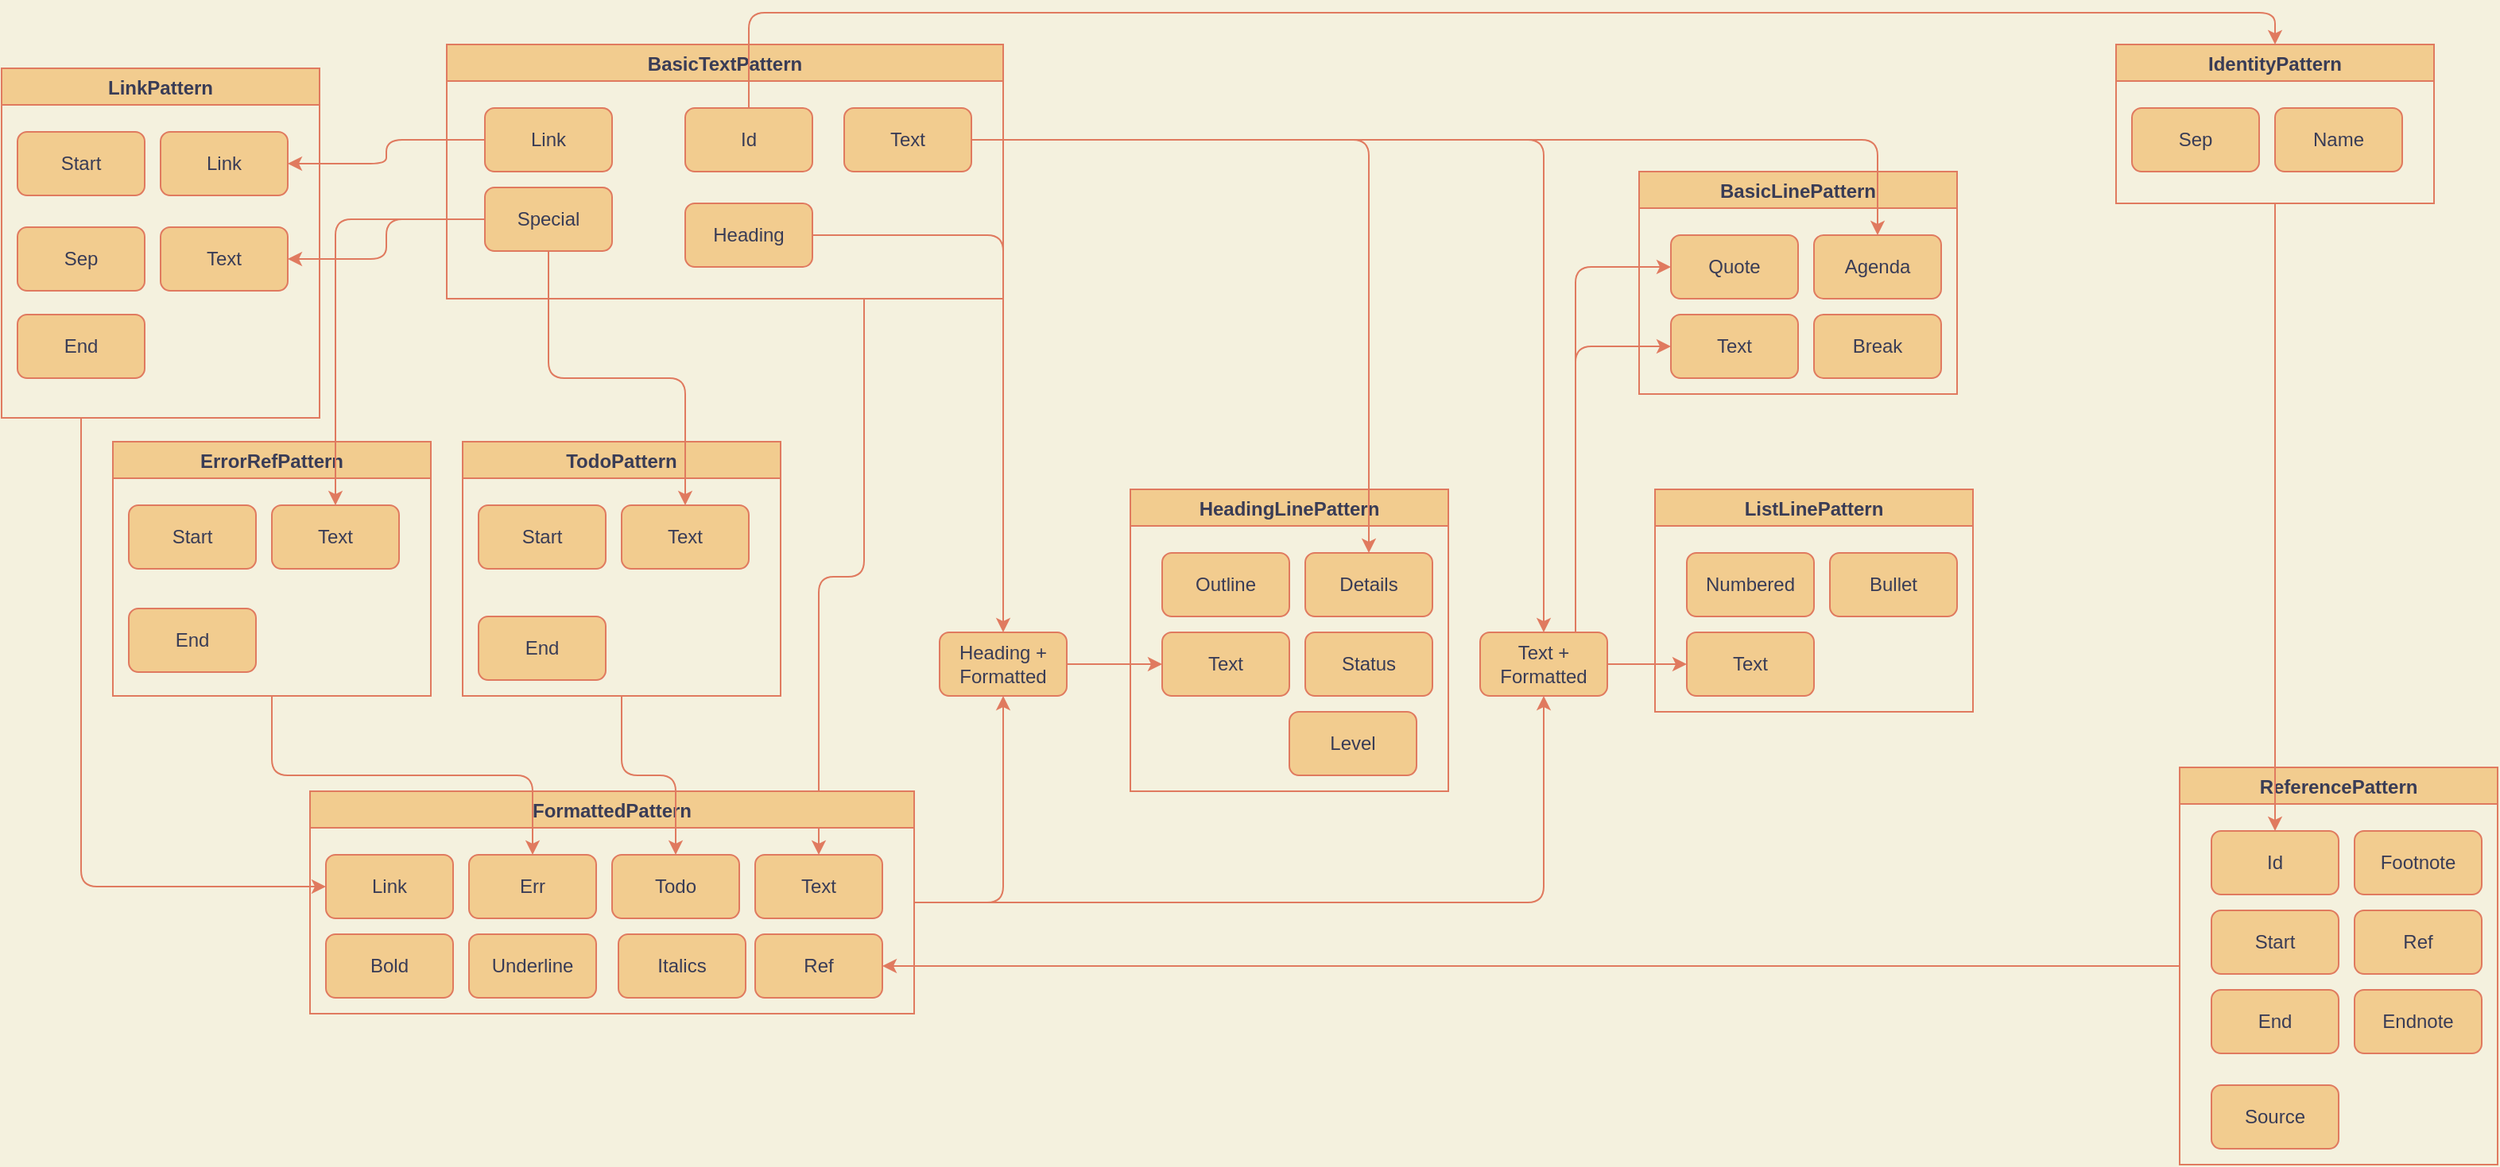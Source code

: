 <mxfile version="16.5.1" type="device" pages="2"><diagram id="-hf5MCHRX_Hj6VIlhwK4" name="Page-1"><mxGraphModel dx="1422" dy="872" grid="1" gridSize="10" guides="1" tooltips="1" connect="1" arrows="1" fold="1" page="1" pageScale="1" pageWidth="827" pageHeight="1169" background="#F4F1DE" math="0" shadow="0"><root><mxCell id="0"/><mxCell id="1" parent="0"/><mxCell id="5jJVZH3c_ZeK-FXzv31E-127" style="edgeStyle=orthogonalEdgeStyle;curved=0;rounded=1;sketch=0;orthogonalLoop=1;jettySize=auto;html=1;fontColor=#393C56;strokeColor=#E07A5F;fillColor=#F2CC8F;exitX=0.75;exitY=1;exitDx=0;exitDy=0;" parent="1" source="5jJVZH3c_ZeK-FXzv31E-66" target="5jJVZH3c_ZeK-FXzv31E-114" edge="1"><mxGeometry relative="1" as="geometry"><mxPoint x="570" y="460" as="sourcePoint"/></mxGeometry></mxCell><mxCell id="5jJVZH3c_ZeK-FXzv31E-66" value="BasicTextPattern" style="swimlane;rounded=0;sketch=0;fontColor=#393C56;strokeColor=#E07A5F;fillColor=#F2CC8F;" parent="1" vertex="1"><mxGeometry x="310" y="190" width="350" height="160" as="geometry"/></mxCell><mxCell id="5jJVZH3c_ZeK-FXzv31E-67" value="Id" style="rounded=1;whiteSpace=wrap;html=1;sketch=0;fontColor=#393C56;strokeColor=#E07A5F;fillColor=#F2CC8F;" parent="5jJVZH3c_ZeK-FXzv31E-66" vertex="1"><mxGeometry x="150" y="40" width="80" height="40" as="geometry"/></mxCell><mxCell id="5jJVZH3c_ZeK-FXzv31E-68" value="Link" style="rounded=1;whiteSpace=wrap;html=1;sketch=0;fontColor=#393C56;strokeColor=#E07A5F;fillColor=#F2CC8F;" parent="5jJVZH3c_ZeK-FXzv31E-66" vertex="1"><mxGeometry x="24" y="40" width="80" height="40" as="geometry"/></mxCell><mxCell id="5jJVZH3c_ZeK-FXzv31E-69" value="Special" style="rounded=1;whiteSpace=wrap;html=1;sketch=0;fontColor=#393C56;strokeColor=#E07A5F;fillColor=#F2CC8F;" parent="5jJVZH3c_ZeK-FXzv31E-66" vertex="1"><mxGeometry x="24" y="90" width="80" height="40" as="geometry"/></mxCell><mxCell id="5jJVZH3c_ZeK-FXzv31E-71" value="Heading" style="rounded=1;whiteSpace=wrap;html=1;sketch=0;fontColor=#393C56;strokeColor=#E07A5F;fillColor=#F2CC8F;" parent="5jJVZH3c_ZeK-FXzv31E-66" vertex="1"><mxGeometry x="150" y="100" width="80" height="40" as="geometry"/></mxCell><mxCell id="5jJVZH3c_ZeK-FXzv31E-70" value="Text" style="rounded=1;whiteSpace=wrap;html=1;sketch=0;fontColor=#393C56;strokeColor=#E07A5F;fillColor=#F2CC8F;" parent="5jJVZH3c_ZeK-FXzv31E-66" vertex="1"><mxGeometry x="250" y="40" width="80" height="40" as="geometry"/></mxCell><mxCell id="5jJVZH3c_ZeK-FXzv31E-73" value="IdentityPattern" style="swimlane;rounded=0;sketch=0;fontColor=#393C56;strokeColor=#E07A5F;fillColor=#F2CC8F;" parent="1" vertex="1"><mxGeometry x="1360" y="190" width="200" height="100" as="geometry"/></mxCell><mxCell id="5jJVZH3c_ZeK-FXzv31E-74" value="Sep" style="rounded=1;whiteSpace=wrap;html=1;sketch=0;fontColor=#393C56;strokeColor=#E07A5F;fillColor=#F2CC8F;" parent="5jJVZH3c_ZeK-FXzv31E-73" vertex="1"><mxGeometry x="10" y="40" width="80" height="40" as="geometry"/></mxCell><mxCell id="5jJVZH3c_ZeK-FXzv31E-75" value="Name" style="rounded=1;whiteSpace=wrap;html=1;sketch=0;fontColor=#393C56;strokeColor=#E07A5F;fillColor=#F2CC8F;" parent="5jJVZH3c_ZeK-FXzv31E-73" vertex="1"><mxGeometry x="100" y="40" width="80" height="40" as="geometry"/></mxCell><mxCell id="5jJVZH3c_ZeK-FXzv31E-76" style="edgeStyle=orthogonalEdgeStyle;curved=0;rounded=1;sketch=0;orthogonalLoop=1;jettySize=auto;html=1;fontColor=#393C56;strokeColor=#E07A5F;fillColor=#F2CC8F;exitX=0.5;exitY=0;exitDx=0;exitDy=0;entryX=0.5;entryY=0;entryDx=0;entryDy=0;" parent="1" source="5jJVZH3c_ZeK-FXzv31E-67" target="5jJVZH3c_ZeK-FXzv31E-73" edge="1"><mxGeometry relative="1" as="geometry"/></mxCell><mxCell id="5jJVZH3c_ZeK-FXzv31E-101" style="edgeStyle=orthogonalEdgeStyle;curved=0;rounded=1;sketch=0;orthogonalLoop=1;jettySize=auto;html=1;fontColor=#393C56;strokeColor=#E07A5F;fillColor=#F2CC8F;entryX=0;entryY=0.5;entryDx=0;entryDy=0;exitX=0.25;exitY=1;exitDx=0;exitDy=0;" parent="1" source="5jJVZH3c_ZeK-FXzv31E-77" target="5jJVZH3c_ZeK-FXzv31E-98" edge="1"><mxGeometry relative="1" as="geometry"/></mxCell><mxCell id="5jJVZH3c_ZeK-FXzv31E-77" value="LinkPattern" style="swimlane;rounded=0;sketch=0;fontColor=#393C56;strokeColor=#E07A5F;fillColor=#F2CC8F;" parent="1" vertex="1"><mxGeometry x="30" y="205" width="200" height="220" as="geometry"/></mxCell><mxCell id="5jJVZH3c_ZeK-FXzv31E-78" value="Start" style="rounded=1;whiteSpace=wrap;html=1;sketch=0;fontColor=#393C56;strokeColor=#E07A5F;fillColor=#F2CC8F;" parent="5jJVZH3c_ZeK-FXzv31E-77" vertex="1"><mxGeometry x="10" y="40" width="80" height="40" as="geometry"/></mxCell><mxCell id="5jJVZH3c_ZeK-FXzv31E-79" value="Link" style="rounded=1;whiteSpace=wrap;html=1;sketch=0;fontColor=#393C56;strokeColor=#E07A5F;fillColor=#F2CC8F;" parent="5jJVZH3c_ZeK-FXzv31E-77" vertex="1"><mxGeometry x="100" y="40" width="80" height="40" as="geometry"/></mxCell><mxCell id="5jJVZH3c_ZeK-FXzv31E-81" value="Sep" style="rounded=1;whiteSpace=wrap;html=1;sketch=0;fontColor=#393C56;strokeColor=#E07A5F;fillColor=#F2CC8F;" parent="5jJVZH3c_ZeK-FXzv31E-77" vertex="1"><mxGeometry x="10" y="100" width="80" height="40" as="geometry"/></mxCell><mxCell id="5jJVZH3c_ZeK-FXzv31E-82" value="Text" style="rounded=1;whiteSpace=wrap;html=1;sketch=0;fontColor=#393C56;strokeColor=#E07A5F;fillColor=#F2CC8F;" parent="5jJVZH3c_ZeK-FXzv31E-77" vertex="1"><mxGeometry x="100" y="100" width="80" height="40" as="geometry"/></mxCell><mxCell id="5jJVZH3c_ZeK-FXzv31E-83" value="End" style="rounded=1;whiteSpace=wrap;html=1;sketch=0;fontColor=#393C56;strokeColor=#E07A5F;fillColor=#F2CC8F;" parent="5jJVZH3c_ZeK-FXzv31E-77" vertex="1"><mxGeometry x="10" y="155" width="80" height="40" as="geometry"/></mxCell><mxCell id="5jJVZH3c_ZeK-FXzv31E-80" style="edgeStyle=orthogonalEdgeStyle;curved=0;rounded=1;sketch=0;orthogonalLoop=1;jettySize=auto;html=1;fontColor=#393C56;strokeColor=#E07A5F;fillColor=#F2CC8F;" parent="1" source="5jJVZH3c_ZeK-FXzv31E-68" target="5jJVZH3c_ZeK-FXzv31E-79" edge="1"><mxGeometry relative="1" as="geometry"/></mxCell><mxCell id="5jJVZH3c_ZeK-FXzv31E-84" style="edgeStyle=orthogonalEdgeStyle;curved=0;rounded=1;sketch=0;orthogonalLoop=1;jettySize=auto;html=1;fontColor=#393C56;strokeColor=#E07A5F;fillColor=#F2CC8F;" parent="1" source="5jJVZH3c_ZeK-FXzv31E-69" target="5jJVZH3c_ZeK-FXzv31E-82" edge="1"><mxGeometry relative="1" as="geometry"/></mxCell><mxCell id="5jJVZH3c_ZeK-FXzv31E-145" style="edgeStyle=orthogonalEdgeStyle;curved=0;rounded=1;sketch=0;orthogonalLoop=1;jettySize=auto;html=1;fontColor=#393C56;strokeColor=#E07A5F;fillColor=#F2CC8F;" parent="1" source="5jJVZH3c_ZeK-FXzv31E-94" target="5jJVZH3c_ZeK-FXzv31E-143" edge="1"><mxGeometry relative="1" as="geometry"/></mxCell><mxCell id="5jJVZH3c_ZeK-FXzv31E-148" style="edgeStyle=orthogonalEdgeStyle;curved=0;rounded=1;sketch=0;orthogonalLoop=1;jettySize=auto;html=1;fontColor=#393C56;strokeColor=#E07A5F;fillColor=#F2CC8F;" parent="1" source="5jJVZH3c_ZeK-FXzv31E-94" target="5jJVZH3c_ZeK-FXzv31E-147" edge="1"><mxGeometry relative="1" as="geometry"/></mxCell><mxCell id="5jJVZH3c_ZeK-FXzv31E-94" value="FormattedPattern" style="swimlane;rounded=0;sketch=0;fontColor=#393C56;strokeColor=#E07A5F;fillColor=#F2CC8F;" parent="1" vertex="1"><mxGeometry x="224" y="660" width="380" height="140" as="geometry"/></mxCell><mxCell id="5jJVZH3c_ZeK-FXzv31E-97" value="Italics" style="rounded=1;whiteSpace=wrap;html=1;sketch=0;fontColor=#393C56;strokeColor=#E07A5F;fillColor=#F2CC8F;" parent="5jJVZH3c_ZeK-FXzv31E-94" vertex="1"><mxGeometry x="194" y="90" width="80" height="40" as="geometry"/></mxCell><mxCell id="5jJVZH3c_ZeK-FXzv31E-98" value="Link" style="rounded=1;whiteSpace=wrap;html=1;sketch=0;fontColor=#393C56;strokeColor=#E07A5F;fillColor=#F2CC8F;" parent="5jJVZH3c_ZeK-FXzv31E-94" vertex="1"><mxGeometry x="10" y="40" width="80" height="40" as="geometry"/></mxCell><mxCell id="5jJVZH3c_ZeK-FXzv31E-99" value="Err" style="rounded=1;whiteSpace=wrap;html=1;sketch=0;fontColor=#393C56;strokeColor=#E07A5F;fillColor=#F2CC8F;" parent="5jJVZH3c_ZeK-FXzv31E-94" vertex="1"><mxGeometry x="100" y="40" width="80" height="40" as="geometry"/></mxCell><mxCell id="5jJVZH3c_ZeK-FXzv31E-96" value="Underline" style="rounded=1;whiteSpace=wrap;html=1;sketch=0;fontColor=#393C56;strokeColor=#E07A5F;fillColor=#F2CC8F;" parent="5jJVZH3c_ZeK-FXzv31E-94" vertex="1"><mxGeometry x="100" y="90" width="80" height="40" as="geometry"/></mxCell><mxCell id="5jJVZH3c_ZeK-FXzv31E-114" value="Text" style="rounded=1;whiteSpace=wrap;html=1;sketch=0;fontColor=#393C56;strokeColor=#E07A5F;fillColor=#F2CC8F;" parent="5jJVZH3c_ZeK-FXzv31E-94" vertex="1"><mxGeometry x="280" y="40" width="80" height="40" as="geometry"/></mxCell><mxCell id="5jJVZH3c_ZeK-FXzv31E-126" value="Ref" style="rounded=1;whiteSpace=wrap;html=1;sketch=0;fontColor=#393C56;strokeColor=#E07A5F;fillColor=#F2CC8F;" parent="5jJVZH3c_ZeK-FXzv31E-94" vertex="1"><mxGeometry x="280" y="90" width="80" height="40" as="geometry"/></mxCell><mxCell id="5jJVZH3c_ZeK-FXzv31E-128" value="Todo" style="rounded=1;whiteSpace=wrap;html=1;sketch=0;fontColor=#393C56;strokeColor=#E07A5F;fillColor=#F2CC8F;" parent="5jJVZH3c_ZeK-FXzv31E-94" vertex="1"><mxGeometry x="190" y="40" width="80" height="40" as="geometry"/></mxCell><mxCell id="5jJVZH3c_ZeK-FXzv31E-95" value="Bold" style="rounded=1;whiteSpace=wrap;html=1;sketch=0;fontColor=#393C56;strokeColor=#E07A5F;fillColor=#F2CC8F;" parent="5jJVZH3c_ZeK-FXzv31E-94" vertex="1"><mxGeometry x="10" y="90" width="80" height="40" as="geometry"/></mxCell><mxCell id="5jJVZH3c_ZeK-FXzv31E-108" style="edgeStyle=orthogonalEdgeStyle;curved=0;rounded=1;sketch=0;orthogonalLoop=1;jettySize=auto;html=1;fontColor=#393C56;strokeColor=#E07A5F;fillColor=#F2CC8F;exitX=0.5;exitY=1;exitDx=0;exitDy=0;" parent="1" source="5jJVZH3c_ZeK-FXzv31E-103" target="5jJVZH3c_ZeK-FXzv31E-99" edge="1"><mxGeometry relative="1" as="geometry"/></mxCell><mxCell id="5jJVZH3c_ZeK-FXzv31E-103" value="ErrorRefPattern" style="swimlane;rounded=0;sketch=0;fontColor=#393C56;strokeColor=#E07A5F;fillColor=#F2CC8F;startSize=23;" parent="1" vertex="1"><mxGeometry x="100" y="440" width="200" height="160" as="geometry"/></mxCell><mxCell id="5jJVZH3c_ZeK-FXzv31E-104" value="Start" style="rounded=1;whiteSpace=wrap;html=1;sketch=0;fontColor=#393C56;strokeColor=#E07A5F;fillColor=#F2CC8F;" parent="5jJVZH3c_ZeK-FXzv31E-103" vertex="1"><mxGeometry x="10" y="40" width="80" height="40" as="geometry"/></mxCell><mxCell id="5jJVZH3c_ZeK-FXzv31E-105" value="Text" style="rounded=1;whiteSpace=wrap;html=1;sketch=0;fontColor=#393C56;strokeColor=#E07A5F;fillColor=#F2CC8F;" parent="5jJVZH3c_ZeK-FXzv31E-103" vertex="1"><mxGeometry x="100" y="40" width="80" height="40" as="geometry"/></mxCell><mxCell id="5jJVZH3c_ZeK-FXzv31E-106" value="End" style="rounded=1;whiteSpace=wrap;html=1;sketch=0;fontColor=#393C56;strokeColor=#E07A5F;fillColor=#F2CC8F;" parent="5jJVZH3c_ZeK-FXzv31E-103" vertex="1"><mxGeometry x="10" y="105" width="80" height="40" as="geometry"/></mxCell><mxCell id="5jJVZH3c_ZeK-FXzv31E-107" style="edgeStyle=orthogonalEdgeStyle;curved=0;rounded=1;sketch=0;orthogonalLoop=1;jettySize=auto;html=1;fontColor=#393C56;strokeColor=#E07A5F;fillColor=#F2CC8F;" parent="1" source="5jJVZH3c_ZeK-FXzv31E-69" target="5jJVZH3c_ZeK-FXzv31E-105" edge="1"><mxGeometry relative="1" as="geometry"/></mxCell><mxCell id="5jJVZH3c_ZeK-FXzv31E-129" style="edgeStyle=orthogonalEdgeStyle;curved=0;rounded=1;sketch=0;orthogonalLoop=1;jettySize=auto;html=1;fontColor=#393C56;strokeColor=#E07A5F;fillColor=#F2CC8F;" parent="1" source="5jJVZH3c_ZeK-FXzv31E-109" target="5jJVZH3c_ZeK-FXzv31E-128" edge="1"><mxGeometry relative="1" as="geometry"/></mxCell><mxCell id="5jJVZH3c_ZeK-FXzv31E-109" value="TodoPattern" style="swimlane;rounded=0;sketch=0;fontColor=#393C56;strokeColor=#E07A5F;fillColor=#F2CC8F;startSize=23;" parent="1" vertex="1"><mxGeometry x="320" y="440" width="200" height="160" as="geometry"/></mxCell><mxCell id="5jJVZH3c_ZeK-FXzv31E-110" value="Start" style="rounded=1;whiteSpace=wrap;html=1;sketch=0;fontColor=#393C56;strokeColor=#E07A5F;fillColor=#F2CC8F;" parent="5jJVZH3c_ZeK-FXzv31E-109" vertex="1"><mxGeometry x="10" y="40" width="80" height="40" as="geometry"/></mxCell><mxCell id="5jJVZH3c_ZeK-FXzv31E-111" value="Text" style="rounded=1;whiteSpace=wrap;html=1;sketch=0;fontColor=#393C56;strokeColor=#E07A5F;fillColor=#F2CC8F;" parent="5jJVZH3c_ZeK-FXzv31E-109" vertex="1"><mxGeometry x="100" y="40" width="80" height="40" as="geometry"/></mxCell><mxCell id="5jJVZH3c_ZeK-FXzv31E-112" value="End" style="rounded=1;whiteSpace=wrap;html=1;sketch=0;fontColor=#393C56;strokeColor=#E07A5F;fillColor=#F2CC8F;" parent="5jJVZH3c_ZeK-FXzv31E-109" vertex="1"><mxGeometry x="10" y="110" width="80" height="40" as="geometry"/></mxCell><mxCell id="5jJVZH3c_ZeK-FXzv31E-113" style="edgeStyle=orthogonalEdgeStyle;curved=0;rounded=1;sketch=0;orthogonalLoop=1;jettySize=auto;html=1;fontColor=#393C56;strokeColor=#E07A5F;fillColor=#F2CC8F;exitX=0.5;exitY=1;exitDx=0;exitDy=0;" parent="1" source="5jJVZH3c_ZeK-FXzv31E-69" target="5jJVZH3c_ZeK-FXzv31E-111" edge="1"><mxGeometry relative="1" as="geometry"/></mxCell><mxCell id="5jJVZH3c_ZeK-FXzv31E-125" style="edgeStyle=orthogonalEdgeStyle;curved=0;rounded=1;sketch=0;orthogonalLoop=1;jettySize=auto;html=1;fontColor=#393C56;strokeColor=#E07A5F;fillColor=#F2CC8F;" parent="1" source="5jJVZH3c_ZeK-FXzv31E-116" target="5jJVZH3c_ZeK-FXzv31E-126" edge="1"><mxGeometry relative="1" as="geometry"><mxPoint x="570" y="1040" as="targetPoint"/></mxGeometry></mxCell><mxCell id="5jJVZH3c_ZeK-FXzv31E-116" value="ReferencePattern" style="swimlane;rounded=0;sketch=0;fontColor=#393C56;strokeColor=#E07A5F;fillColor=#F2CC8F;" parent="1" vertex="1"><mxGeometry x="1400" y="645" width="200" height="250" as="geometry"/></mxCell><mxCell id="5jJVZH3c_ZeK-FXzv31E-117" value="Footnote" style="rounded=1;whiteSpace=wrap;html=1;sketch=0;fontColor=#393C56;strokeColor=#E07A5F;fillColor=#F2CC8F;" parent="5jJVZH3c_ZeK-FXzv31E-116" vertex="1"><mxGeometry x="110" y="40" width="80" height="40" as="geometry"/></mxCell><mxCell id="5jJVZH3c_ZeK-FXzv31E-118" value="Endnote" style="rounded=1;whiteSpace=wrap;html=1;sketch=0;fontColor=#393C56;strokeColor=#E07A5F;fillColor=#F2CC8F;" parent="5jJVZH3c_ZeK-FXzv31E-116" vertex="1"><mxGeometry x="110" y="140" width="80" height="40" as="geometry"/></mxCell><mxCell id="5jJVZH3c_ZeK-FXzv31E-119" value="Source" style="rounded=1;whiteSpace=wrap;html=1;sketch=0;fontColor=#393C56;strokeColor=#E07A5F;fillColor=#F2CC8F;" parent="5jJVZH3c_ZeK-FXzv31E-116" vertex="1"><mxGeometry x="20" y="200" width="80" height="40" as="geometry"/></mxCell><mxCell id="5jJVZH3c_ZeK-FXzv31E-120" value="Ref" style="rounded=1;whiteSpace=wrap;html=1;sketch=0;fontColor=#393C56;strokeColor=#E07A5F;fillColor=#F2CC8F;" parent="5jJVZH3c_ZeK-FXzv31E-116" vertex="1"><mxGeometry x="110" y="90" width="80" height="40" as="geometry"/></mxCell><mxCell id="5jJVZH3c_ZeK-FXzv31E-121" value="Start" style="rounded=1;whiteSpace=wrap;html=1;sketch=0;fontColor=#393C56;strokeColor=#E07A5F;fillColor=#F2CC8F;" parent="5jJVZH3c_ZeK-FXzv31E-116" vertex="1"><mxGeometry x="20" y="90" width="80" height="40" as="geometry"/></mxCell><mxCell id="5jJVZH3c_ZeK-FXzv31E-124" value="End" style="rounded=1;whiteSpace=wrap;html=1;sketch=0;fontColor=#393C56;strokeColor=#E07A5F;fillColor=#F2CC8F;" parent="5jJVZH3c_ZeK-FXzv31E-116" vertex="1"><mxGeometry x="20" y="140" width="80" height="40" as="geometry"/></mxCell><mxCell id="5jJVZH3c_ZeK-FXzv31E-122" value="Id" style="rounded=1;whiteSpace=wrap;html=1;sketch=0;fontColor=#393C56;strokeColor=#E07A5F;fillColor=#F2CC8F;" parent="5jJVZH3c_ZeK-FXzv31E-116" vertex="1"><mxGeometry x="20" y="40" width="80" height="40" as="geometry"/></mxCell><mxCell id="5jJVZH3c_ZeK-FXzv31E-123" style="edgeStyle=orthogonalEdgeStyle;curved=0;rounded=1;sketch=0;orthogonalLoop=1;jettySize=auto;html=1;fontColor=#393C56;strokeColor=#E07A5F;fillColor=#F2CC8F;" parent="1" source="5jJVZH3c_ZeK-FXzv31E-73" target="5jJVZH3c_ZeK-FXzv31E-122" edge="1"><mxGeometry relative="1" as="geometry"/></mxCell><mxCell id="5jJVZH3c_ZeK-FXzv31E-132" value="HeadingLinePattern" style="swimlane;rounded=0;sketch=0;fontColor=#393C56;strokeColor=#E07A5F;fillColor=#F2CC8F;" parent="1" vertex="1"><mxGeometry x="740" y="470" width="200" height="190" as="geometry"/></mxCell><mxCell id="5jJVZH3c_ZeK-FXzv31E-133" value="Level" style="rounded=1;whiteSpace=wrap;html=1;sketch=0;fontColor=#393C56;strokeColor=#E07A5F;fillColor=#F2CC8F;" parent="5jJVZH3c_ZeK-FXzv31E-132" vertex="1"><mxGeometry x="100" y="140" width="80" height="40" as="geometry"/></mxCell><mxCell id="5jJVZH3c_ZeK-FXzv31E-136" value="Status" style="rounded=1;whiteSpace=wrap;html=1;sketch=0;fontColor=#393C56;strokeColor=#E07A5F;fillColor=#F2CC8F;" parent="5jJVZH3c_ZeK-FXzv31E-132" vertex="1"><mxGeometry x="110" y="90" width="80" height="40" as="geometry"/></mxCell><mxCell id="5jJVZH3c_ZeK-FXzv31E-137" value="Text" style="rounded=1;whiteSpace=wrap;html=1;sketch=0;fontColor=#393C56;strokeColor=#E07A5F;fillColor=#F2CC8F;" parent="5jJVZH3c_ZeK-FXzv31E-132" vertex="1"><mxGeometry x="20" y="90" width="80" height="40" as="geometry"/></mxCell><mxCell id="5jJVZH3c_ZeK-FXzv31E-139" value="Outline" style="rounded=1;whiteSpace=wrap;html=1;sketch=0;fontColor=#393C56;strokeColor=#E07A5F;fillColor=#F2CC8F;" parent="5jJVZH3c_ZeK-FXzv31E-132" vertex="1"><mxGeometry x="20" y="40" width="80" height="40" as="geometry"/></mxCell><mxCell id="5jJVZH3c_ZeK-FXzv31E-138" value="Details" style="rounded=1;whiteSpace=wrap;html=1;sketch=0;fontColor=#393C56;strokeColor=#E07A5F;fillColor=#F2CC8F;" parent="5jJVZH3c_ZeK-FXzv31E-132" vertex="1"><mxGeometry x="110" y="40" width="80" height="40" as="geometry"/></mxCell><mxCell id="5jJVZH3c_ZeK-FXzv31E-141" style="edgeStyle=orthogonalEdgeStyle;curved=0;rounded=1;sketch=0;orthogonalLoop=1;jettySize=auto;html=1;fontColor=#393C56;strokeColor=#E07A5F;fillColor=#F2CC8F;" parent="1" source="5jJVZH3c_ZeK-FXzv31E-70" target="5jJVZH3c_ZeK-FXzv31E-138" edge="1"><mxGeometry relative="1" as="geometry"/></mxCell><mxCell id="5jJVZH3c_ZeK-FXzv31E-146" style="edgeStyle=orthogonalEdgeStyle;curved=0;rounded=1;sketch=0;orthogonalLoop=1;jettySize=auto;html=1;fontColor=#393C56;strokeColor=#E07A5F;fillColor=#F2CC8F;" parent="1" source="5jJVZH3c_ZeK-FXzv31E-143" target="5jJVZH3c_ZeK-FXzv31E-137" edge="1"><mxGeometry relative="1" as="geometry"/></mxCell><mxCell id="5jJVZH3c_ZeK-FXzv31E-143" value="Heading +&lt;br&gt;Formatted" style="rounded=1;whiteSpace=wrap;html=1;sketch=0;fontColor=#393C56;strokeColor=#E07A5F;fillColor=#F2CC8F;" parent="1" vertex="1"><mxGeometry x="620" y="560" width="80" height="40" as="geometry"/></mxCell><mxCell id="5jJVZH3c_ZeK-FXzv31E-144" style="edgeStyle=orthogonalEdgeStyle;curved=0;rounded=1;sketch=0;orthogonalLoop=1;jettySize=auto;html=1;fontColor=#393C56;strokeColor=#E07A5F;fillColor=#F2CC8F;" parent="1" source="5jJVZH3c_ZeK-FXzv31E-71" target="5jJVZH3c_ZeK-FXzv31E-143" edge="1"><mxGeometry relative="1" as="geometry"/></mxCell><mxCell id="5jJVZH3c_ZeK-FXzv31E-156" style="edgeStyle=orthogonalEdgeStyle;curved=0;rounded=1;sketch=0;orthogonalLoop=1;jettySize=auto;html=1;entryX=0;entryY=0.5;entryDx=0;entryDy=0;fontColor=#393C56;strokeColor=#E07A5F;fillColor=#F2CC8F;" parent="1" source="5jJVZH3c_ZeK-FXzv31E-147" target="5jJVZH3c_ZeK-FXzv31E-153" edge="1"><mxGeometry relative="1" as="geometry"/></mxCell><mxCell id="5jJVZH3c_ZeK-FXzv31E-161" style="edgeStyle=orthogonalEdgeStyle;curved=0;rounded=1;sketch=0;orthogonalLoop=1;jettySize=auto;html=1;exitX=0.75;exitY=0;exitDx=0;exitDy=0;entryX=0;entryY=0.5;entryDx=0;entryDy=0;fontColor=#393C56;strokeColor=#E07A5F;fillColor=#F2CC8F;" parent="1" source="5jJVZH3c_ZeK-FXzv31E-147" target="5jJVZH3c_ZeK-FXzv31E-158" edge="1"><mxGeometry relative="1" as="geometry"/></mxCell><mxCell id="PdcbmuC1NN8LGSXl7S_l-1" style="edgeStyle=orthogonalEdgeStyle;curved=0;rounded=1;sketch=0;orthogonalLoop=1;jettySize=auto;html=1;exitX=0.75;exitY=0;exitDx=0;exitDy=0;entryX=0;entryY=0.5;entryDx=0;entryDy=0;fontColor=#393C56;strokeColor=#E07A5F;fillColor=#F2CC8F;" edge="1" parent="1" source="5jJVZH3c_ZeK-FXzv31E-147" target="5jJVZH3c_ZeK-FXzv31E-159"><mxGeometry relative="1" as="geometry"/></mxCell><mxCell id="5jJVZH3c_ZeK-FXzv31E-147" value="Text +&lt;br&gt;Formatted" style="rounded=1;whiteSpace=wrap;html=1;sketch=0;fontColor=#393C56;strokeColor=#E07A5F;fillColor=#F2CC8F;" parent="1" vertex="1"><mxGeometry x="960" y="560" width="80" height="40" as="geometry"/></mxCell><mxCell id="5jJVZH3c_ZeK-FXzv31E-149" style="edgeStyle=orthogonalEdgeStyle;curved=0;rounded=1;sketch=0;orthogonalLoop=1;jettySize=auto;html=1;fontColor=#393C56;strokeColor=#E07A5F;fillColor=#F2CC8F;" parent="1" source="5jJVZH3c_ZeK-FXzv31E-70" target="5jJVZH3c_ZeK-FXzv31E-147" edge="1"><mxGeometry relative="1" as="geometry"/></mxCell><mxCell id="5jJVZH3c_ZeK-FXzv31E-150" value="ListLinePattern" style="swimlane;rounded=0;sketch=0;fontColor=#393C56;strokeColor=#E07A5F;fillColor=#F2CC8F;" parent="1" vertex="1"><mxGeometry x="1070" y="470" width="200" height="140" as="geometry"/></mxCell><mxCell id="5jJVZH3c_ZeK-FXzv31E-153" value="Text" style="rounded=1;whiteSpace=wrap;html=1;sketch=0;fontColor=#393C56;strokeColor=#E07A5F;fillColor=#F2CC8F;" parent="5jJVZH3c_ZeK-FXzv31E-150" vertex="1"><mxGeometry x="20" y="90" width="80" height="40" as="geometry"/></mxCell><mxCell id="5jJVZH3c_ZeK-FXzv31E-154" value="Numbered" style="rounded=1;whiteSpace=wrap;html=1;sketch=0;fontColor=#393C56;strokeColor=#E07A5F;fillColor=#F2CC8F;" parent="5jJVZH3c_ZeK-FXzv31E-150" vertex="1"><mxGeometry x="20" y="40" width="80" height="40" as="geometry"/></mxCell><mxCell id="5jJVZH3c_ZeK-FXzv31E-155" value="Bullet" style="rounded=1;whiteSpace=wrap;html=1;sketch=0;fontColor=#393C56;strokeColor=#E07A5F;fillColor=#F2CC8F;" parent="5jJVZH3c_ZeK-FXzv31E-150" vertex="1"><mxGeometry x="110" y="40" width="80" height="40" as="geometry"/></mxCell><mxCell id="5jJVZH3c_ZeK-FXzv31E-157" value="BasicLinePattern" style="swimlane;rounded=0;sketch=0;fontColor=#393C56;strokeColor=#E07A5F;fillColor=#F2CC8F;" parent="1" vertex="1"><mxGeometry x="1060" y="270" width="200" height="140" as="geometry"/></mxCell><mxCell id="5jJVZH3c_ZeK-FXzv31E-158" value="Text" style="rounded=1;whiteSpace=wrap;html=1;sketch=0;fontColor=#393C56;strokeColor=#E07A5F;fillColor=#F2CC8F;" parent="5jJVZH3c_ZeK-FXzv31E-157" vertex="1"><mxGeometry x="20" y="90" width="80" height="40" as="geometry"/></mxCell><mxCell id="5jJVZH3c_ZeK-FXzv31E-159" value="Quote" style="rounded=1;whiteSpace=wrap;html=1;sketch=0;fontColor=#393C56;strokeColor=#E07A5F;fillColor=#F2CC8F;" parent="5jJVZH3c_ZeK-FXzv31E-157" vertex="1"><mxGeometry x="20" y="40" width="80" height="40" as="geometry"/></mxCell><mxCell id="5jJVZH3c_ZeK-FXzv31E-160" value="Agenda" style="rounded=1;whiteSpace=wrap;html=1;sketch=0;fontColor=#393C56;strokeColor=#E07A5F;fillColor=#F2CC8F;" parent="5jJVZH3c_ZeK-FXzv31E-157" vertex="1"><mxGeometry x="110" y="40" width="80" height="40" as="geometry"/></mxCell><mxCell id="5jJVZH3c_ZeK-FXzv31E-162" value="Break" style="rounded=1;whiteSpace=wrap;html=1;sketch=0;fontColor=#393C56;strokeColor=#E07A5F;fillColor=#F2CC8F;" parent="5jJVZH3c_ZeK-FXzv31E-157" vertex="1"><mxGeometry x="110" y="90" width="80" height="40" as="geometry"/></mxCell><mxCell id="PdcbmuC1NN8LGSXl7S_l-3" style="edgeStyle=orthogonalEdgeStyle;curved=0;rounded=1;sketch=0;orthogonalLoop=1;jettySize=auto;html=1;fontColor=#393C56;strokeColor=#E07A5F;fillColor=#F2CC8F;" edge="1" parent="1" source="5jJVZH3c_ZeK-FXzv31E-70" target="5jJVZH3c_ZeK-FXzv31E-160"><mxGeometry relative="1" as="geometry"/></mxCell></root></mxGraphModel></diagram><diagram id="RUF7dvgG8GkZi-meEH2y" name="Page-2"><mxGraphModel dx="1422" dy="872" grid="1" gridSize="10" guides="1" tooltips="1" connect="1" arrows="1" fold="1" page="1" pageScale="1" pageWidth="827" pageHeight="1169" background="#F4F1DE" math="0" shadow="0"><root><mxCell id="f0tEbHt7TcRzdLu_ajGh-0"/><mxCell id="f0tEbHt7TcRzdLu_ajGh-1" parent="f0tEbHt7TcRzdLu_ajGh-0"/></root></mxGraphModel></diagram></mxfile>